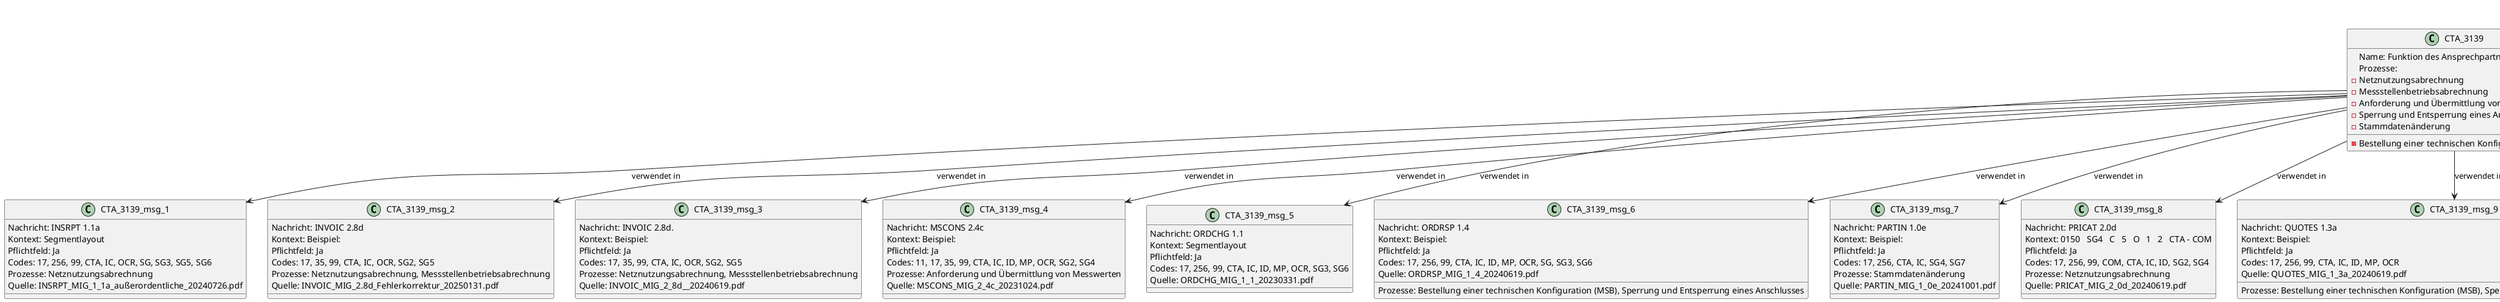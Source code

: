 @startuml
title Datenatlas – CTA:3139
class CTA_3139 {
  Name: Funktion des Ansprechpartners, Code
  Prozesse:
    - Netznutzungsabrechnung
    - Messstellenbetriebsabrechnung
    - Anforderung und Übermittlung von Messwerten
    - Bestellung einer technischen Konfiguration (MSB)
    - Sperrung und Entsperrung eines Anschlusses
    - Stammdatenänderung
}
class CTA_3139_msg_1 {
  Nachricht: INSRPT 1.1a
  Kontext: Segmentlayout
  Pflichtfeld: Ja
  Codes: 17, 256, 99, CTA, IC, OCR, SG, SG3, SG5, SG6
  Prozesse: Netznutzungsabrechnung
  Quelle: INSRPT_MIG_1_1a_außerordentliche_20240726.pdf
}
CTA_3139 --> CTA_3139_msg_1 : verwendet in
class CTA_3139_msg_2 {
  Nachricht: INVOIC 2.8d
  Kontext: Beispiel:
  Pflichtfeld: Ja
  Codes: 17, 35, 99, CTA, IC, OCR, SG2, SG5
  Prozesse: Netznutzungsabrechnung, Messstellenbetriebsabrechnung
  Quelle: INVOIC_MIG_2.8d_Fehlerkorrektur_20250131.pdf
}
CTA_3139 --> CTA_3139_msg_2 : verwendet in
class CTA_3139_msg_3 {
  Nachricht: INVOIC 2.8d.
  Kontext: Beispiel:
  Pflichtfeld: Ja
  Codes: 17, 35, 99, CTA, IC, OCR, SG2, SG5
  Prozesse: Netznutzungsabrechnung, Messstellenbetriebsabrechnung
  Quelle: INVOIC_MIG_2_8d__20240619.pdf
}
CTA_3139 --> CTA_3139_msg_3 : verwendet in
class CTA_3139_msg_4 {
  Nachricht: MSCONS 2.4c
  Kontext: Beispiel:
  Pflichtfeld: Ja
  Codes: 11, 17, 35, 99, CTA, IC, ID, MP, OCR, SG2, SG4
  Prozesse: Anforderung und Übermittlung von Messwerten
  Quelle: MSCONS_MIG_2_4c_20231024.pdf
}
CTA_3139 --> CTA_3139_msg_4 : verwendet in
class CTA_3139_msg_5 {
  Nachricht: ORDCHG 1.1
  Kontext: Segmentlayout
  Pflichtfeld: Ja
  Codes: 17, 256, 99, CTA, IC, ID, MP, OCR, SG3, SG6
  Quelle: ORDCHG_MIG_1_1_20230331.pdf
}
CTA_3139 --> CTA_3139_msg_5 : verwendet in
class CTA_3139_msg_6 {
  Nachricht: ORDRSP 1.4
  Kontext: Beispiel:
  Pflichtfeld: Ja
  Codes: 17, 256, 99, CTA, IC, ID, MP, OCR, SG, SG3, SG6
  Prozesse: Bestellung einer technischen Konfiguration (MSB), Sperrung und Entsperrung eines Anschlusses
  Quelle: ORDRSP_MIG_1_4_20240619.pdf
}
CTA_3139 --> CTA_3139_msg_6 : verwendet in
class CTA_3139_msg_7 {
  Nachricht: PARTIN 1.0e
  Kontext: Beispiel:
  Pflichtfeld: Ja
  Codes: 17, 256, CTA, IC, SG4, SG7
  Prozesse: Stammdatenänderung
  Quelle: PARTIN_MIG_1_0e_20241001.pdf
}
CTA_3139 --> CTA_3139_msg_7 : verwendet in
class CTA_3139_msg_8 {
  Nachricht: PRICAT 2.0d
  Kontext: 0150   SG4   C   5   O   1   2   CTA - COM
  Pflichtfeld: Ja
  Codes: 17, 256, 99, COM, CTA, IC, ID, SG2, SG4
  Prozesse: Netznutzungsabrechnung
  Quelle: PRICAT_MIG_2_0d_20240619.pdf
}
CTA_3139 --> CTA_3139_msg_8 : verwendet in
class CTA_3139_msg_9 {
  Nachricht: QUOTES 1.3a
  Kontext: Beispiel:
  Pflichtfeld: Ja
  Codes: 17, 256, 99, CTA, IC, ID, MP, OCR
  Prozesse: Bestellung einer technischen Konfiguration (MSB), Sperrung und Entsperrung eines Anschlusses
  Quelle: QUOTES_MIG_1_3a_20240619.pdf
}
CTA_3139 --> CTA_3139_msg_9 : verwendet in
class CTA_3139_msg_10 {
  Nachricht: REMADV 2.9c
  Kontext: Beispiel:
  Pflichtfeld: Ja
  Codes: 17, 35, 99, CTA, IC, ID, MP, OCR, SG, SG1, SG3
  Prozesse: Netznutzungsabrechnung
  Quelle: REMADV_MIG_2.9c_20231024.pdf
}
CTA_3139 --> CTA_3139_msg_10 : verwendet in
class CTA_3139_msg_11 {
  Nachricht: REQOTE 1.3b
  Kontext: Beispiel:
  Pflichtfeld: Ja
  Codes: 17, 256, 99, CTA, IC, ID, MP, NAD, OCR
  Prozesse: Bestellung einer technischen Konfiguration (MSB)
  Quelle: REQOTE_MIG_1_3b_20241001.pdf
}
CTA_3139 --> CTA_3139_msg_11 : verwendet in
class CTA_3139_proc_1 <<process>> {
  Netznutzungsabrechnung
  Gesetze: StromNEV, StromNZV
  Zusammenfassung: Wie funktioniert die Netznutzungsabrechnung zwischen Netzbetreiber und Lieferant?
}
CTA_3139 ..> CTA_3139_proc_1 : eingebettet in
class CTA_3139_proc_2 <<process>> {
  Messstellenbetriebsabrechnung
  Gesetze: MsbG
  Zusammenfassung: Beschreibe den Prozess der Abrechnung von Messstellenbetriebsleistungen.
}
CTA_3139 ..> CTA_3139_proc_2 : eingebettet in
class CTA_3139_proc_3 <<process>> {
  Anforderung und Übermittlung von Messwerten
  Gesetze: MsbG
  Zusammenfassung: Wie kann ein Marktpartner (z.B.
}
CTA_3139 ..> CTA_3139_proc_3 : eingebettet in
class CTA_3139_proc_4 <<process>> {
  Bestellung einer technischen Konfiguration (MSB)
  Gesetze: MsbG, EnWG
  Zusammenfassung: Erläutere den Prozess zur Bestellung einer spezifischen technischen Konfiguration bei einem Messstellenbetreiber, beispielsweise für ein intelligentes Messsystem.
}
CTA_3139 ..> CTA_3139_proc_4 : eingebettet in
class CTA_3139_proc_5 <<process>> {
  Sperrung und Entsperrung eines Anschlusses
  Gesetze: StromGVV
  Zusammenfassung: Beschreibe den End-to-End-Prozess für die Sperrung und Wiederherstellung eines Netzanschlusses.
}
CTA_3139 ..> CTA_3139_proc_5 : eingebettet in
class CTA_3139_proc_6 <<process>> {
  Stammdatenänderung
  Zusammenfassung: Wie wird eine Stammdatenänderung an einer Marktlokation, wie z.B.
}
CTA_3139 ..> CTA_3139_proc_6 : eingebettet in
@enduml